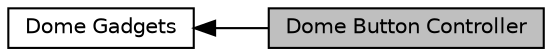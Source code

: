 digraph "Dome Button Controller"
{
  edge [fontname="Helvetica",fontsize="10",labelfontname="Helvetica",labelfontsize="10"];
  node [fontname="Helvetica",fontsize="10",shape=box];
  rankdir=LR;
  Node1 [label="Dome Button Controller",height=0.2,width=0.4,color="black", fillcolor="grey75", style="filled", fontcolor="black",tooltip="![Dome Button Controller] (https://dqzrr9k4bjpzk.cloudfront.net/images/10292128/461003463...."];
  Node2 [label="Dome Gadgets",height=0.2,width=0.4,color="black", fillcolor="white", style="filled",URL="$group__Dome__gadgets.html",tooltip="Reeltwo supports a series of gadgets."];
  Node2->Node1 [shape=plaintext, dir="back", style="solid"];
}
